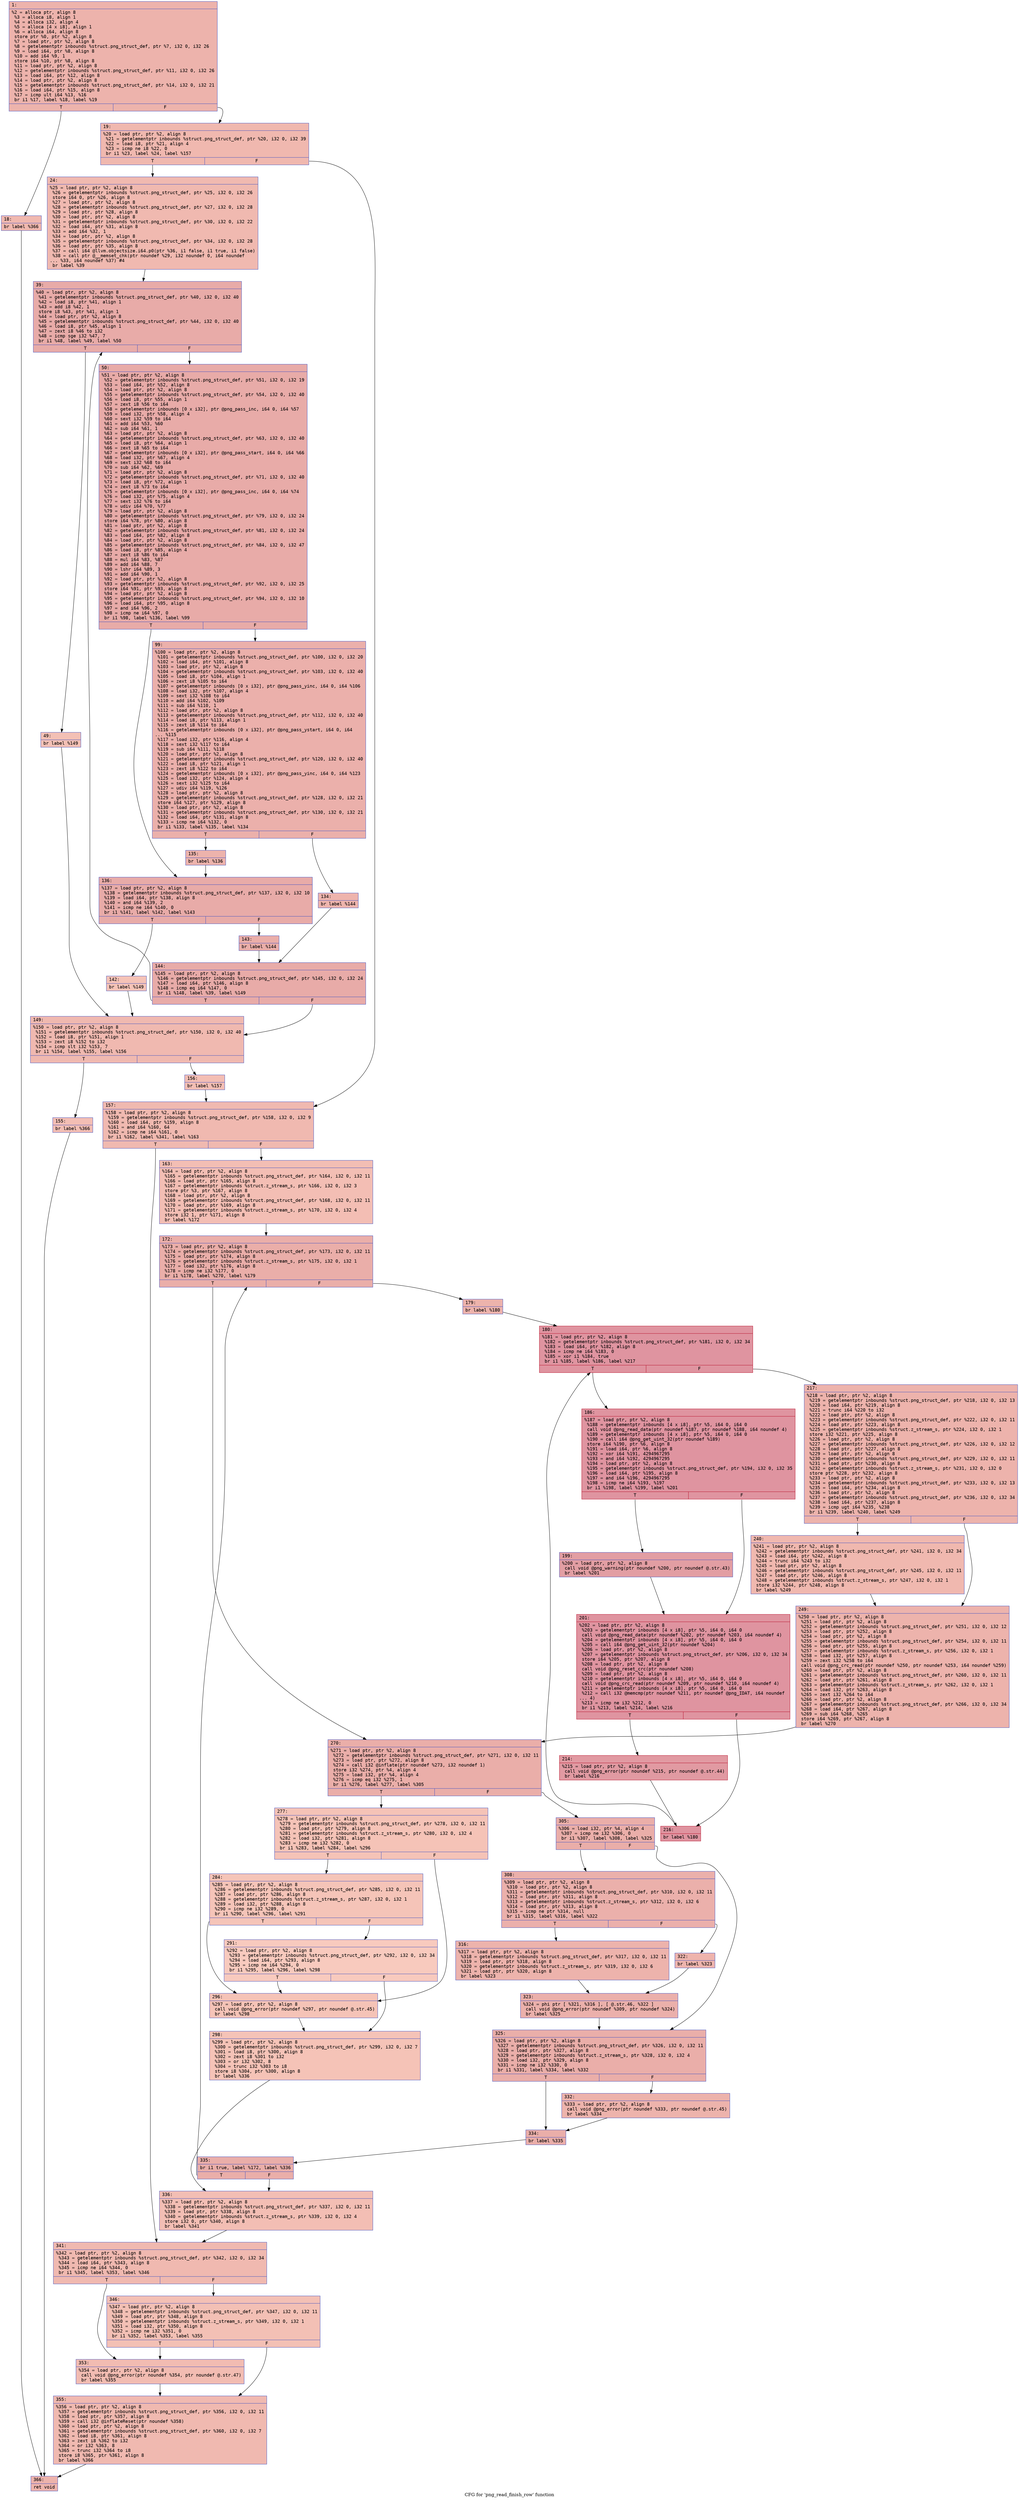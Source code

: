 digraph "CFG for 'png_read_finish_row' function" {
	label="CFG for 'png_read_finish_row' function";

	Node0x600001f61c70 [shape=record,color="#3d50c3ff", style=filled, fillcolor="#d6524470" fontname="Courier",label="{1:\l|  %2 = alloca ptr, align 8\l  %3 = alloca i8, align 1\l  %4 = alloca i32, align 4\l  %5 = alloca [4 x i8], align 1\l  %6 = alloca i64, align 8\l  store ptr %0, ptr %2, align 8\l  %7 = load ptr, ptr %2, align 8\l  %8 = getelementptr inbounds %struct.png_struct_def, ptr %7, i32 0, i32 26\l  %9 = load i64, ptr %8, align 8\l  %10 = add i64 %9, 1\l  store i64 %10, ptr %8, align 8\l  %11 = load ptr, ptr %2, align 8\l  %12 = getelementptr inbounds %struct.png_struct_def, ptr %11, i32 0, i32 26\l  %13 = load i64, ptr %12, align 8\l  %14 = load ptr, ptr %2, align 8\l  %15 = getelementptr inbounds %struct.png_struct_def, ptr %14, i32 0, i32 21\l  %16 = load i64, ptr %15, align 8\l  %17 = icmp ult i64 %13, %16\l  br i1 %17, label %18, label %19\l|{<s0>T|<s1>F}}"];
	Node0x600001f61c70:s0 -> Node0x600001f61cc0[tooltip="1 -> 18\nProbability 50.00%" ];
	Node0x600001f61c70:s1 -> Node0x600001f61d10[tooltip="1 -> 19\nProbability 50.00%" ];
	Node0x600001f61cc0 [shape=record,color="#3d50c3ff", style=filled, fillcolor="#dc5d4a70" fontname="Courier",label="{18:\l|  br label %366\l}"];
	Node0x600001f61cc0 -> Node0x600001f62c10[tooltip="18 -> 366\nProbability 100.00%" ];
	Node0x600001f61d10 [shape=record,color="#3d50c3ff", style=filled, fillcolor="#dc5d4a70" fontname="Courier",label="{19:\l|  %20 = load ptr, ptr %2, align 8\l  %21 = getelementptr inbounds %struct.png_struct_def, ptr %20, i32 0, i32 39\l  %22 = load i8, ptr %21, align 4\l  %23 = icmp ne i8 %22, 0\l  br i1 %23, label %24, label %157\l|{<s0>T|<s1>F}}"];
	Node0x600001f61d10:s0 -> Node0x600001f61d60[tooltip="19 -> 24\nProbability 62.50%" ];
	Node0x600001f61d10:s1 -> Node0x600001f621c0[tooltip="19 -> 157\nProbability 37.50%" ];
	Node0x600001f61d60 [shape=record,color="#3d50c3ff", style=filled, fillcolor="#de614d70" fontname="Courier",label="{24:\l|  %25 = load ptr, ptr %2, align 8\l  %26 = getelementptr inbounds %struct.png_struct_def, ptr %25, i32 0, i32 26\l  store i64 0, ptr %26, align 8\l  %27 = load ptr, ptr %2, align 8\l  %28 = getelementptr inbounds %struct.png_struct_def, ptr %27, i32 0, i32 28\l  %29 = load ptr, ptr %28, align 8\l  %30 = load ptr, ptr %2, align 8\l  %31 = getelementptr inbounds %struct.png_struct_def, ptr %30, i32 0, i32 22\l  %32 = load i64, ptr %31, align 8\l  %33 = add i64 %32, 1\l  %34 = load ptr, ptr %2, align 8\l  %35 = getelementptr inbounds %struct.png_struct_def, ptr %34, i32 0, i32 28\l  %36 = load ptr, ptr %35, align 8\l  %37 = call i64 @llvm.objectsize.i64.p0(ptr %36, i1 false, i1 true, i1 false)\l  %38 = call ptr @__memset_chk(ptr noundef %29, i32 noundef 0, i64 noundef\l... %33, i64 noundef %37) #4\l  br label %39\l}"];
	Node0x600001f61d60 -> Node0x600001f61db0[tooltip="24 -> 39\nProbability 100.00%" ];
	Node0x600001f61db0 [shape=record,color="#3d50c3ff", style=filled, fillcolor="#cc403a70" fontname="Courier",label="{39:\l|  %40 = load ptr, ptr %2, align 8\l  %41 = getelementptr inbounds %struct.png_struct_def, ptr %40, i32 0, i32 40\l  %42 = load i8, ptr %41, align 1\l  %43 = add i8 %42, 1\l  store i8 %43, ptr %41, align 1\l  %44 = load ptr, ptr %2, align 8\l  %45 = getelementptr inbounds %struct.png_struct_def, ptr %44, i32 0, i32 40\l  %46 = load i8, ptr %45, align 1\l  %47 = zext i8 %46 to i32\l  %48 = icmp sge i32 %47, 7\l  br i1 %48, label %49, label %50\l|{<s0>T|<s1>F}}"];
	Node0x600001f61db0:s0 -> Node0x600001f61e00[tooltip="39 -> 49\nProbability 3.12%" ];
	Node0x600001f61db0:s1 -> Node0x600001f61e50[tooltip="39 -> 50\nProbability 96.88%" ];
	Node0x600001f61e00 [shape=record,color="#3d50c3ff", style=filled, fillcolor="#e5705870" fontname="Courier",label="{49:\l|  br label %149\l}"];
	Node0x600001f61e00 -> Node0x600001f620d0[tooltip="49 -> 149\nProbability 100.00%" ];
	Node0x600001f61e50 [shape=record,color="#3d50c3ff", style=filled, fillcolor="#cc403a70" fontname="Courier",label="{50:\l|  %51 = load ptr, ptr %2, align 8\l  %52 = getelementptr inbounds %struct.png_struct_def, ptr %51, i32 0, i32 19\l  %53 = load i64, ptr %52, align 8\l  %54 = load ptr, ptr %2, align 8\l  %55 = getelementptr inbounds %struct.png_struct_def, ptr %54, i32 0, i32 40\l  %56 = load i8, ptr %55, align 1\l  %57 = zext i8 %56 to i64\l  %58 = getelementptr inbounds [0 x i32], ptr @png_pass_inc, i64 0, i64 %57\l  %59 = load i32, ptr %58, align 4\l  %60 = sext i32 %59 to i64\l  %61 = add i64 %53, %60\l  %62 = sub i64 %61, 1\l  %63 = load ptr, ptr %2, align 8\l  %64 = getelementptr inbounds %struct.png_struct_def, ptr %63, i32 0, i32 40\l  %65 = load i8, ptr %64, align 1\l  %66 = zext i8 %65 to i64\l  %67 = getelementptr inbounds [0 x i32], ptr @png_pass_start, i64 0, i64 %66\l  %68 = load i32, ptr %67, align 4\l  %69 = sext i32 %68 to i64\l  %70 = sub i64 %62, %69\l  %71 = load ptr, ptr %2, align 8\l  %72 = getelementptr inbounds %struct.png_struct_def, ptr %71, i32 0, i32 40\l  %73 = load i8, ptr %72, align 1\l  %74 = zext i8 %73 to i64\l  %75 = getelementptr inbounds [0 x i32], ptr @png_pass_inc, i64 0, i64 %74\l  %76 = load i32, ptr %75, align 4\l  %77 = sext i32 %76 to i64\l  %78 = udiv i64 %70, %77\l  %79 = load ptr, ptr %2, align 8\l  %80 = getelementptr inbounds %struct.png_struct_def, ptr %79, i32 0, i32 24\l  store i64 %78, ptr %80, align 8\l  %81 = load ptr, ptr %2, align 8\l  %82 = getelementptr inbounds %struct.png_struct_def, ptr %81, i32 0, i32 24\l  %83 = load i64, ptr %82, align 8\l  %84 = load ptr, ptr %2, align 8\l  %85 = getelementptr inbounds %struct.png_struct_def, ptr %84, i32 0, i32 47\l  %86 = load i8, ptr %85, align 4\l  %87 = zext i8 %86 to i64\l  %88 = mul i64 %83, %87\l  %89 = add i64 %88, 7\l  %90 = lshr i64 %89, 3\l  %91 = add i64 %90, 1\l  %92 = load ptr, ptr %2, align 8\l  %93 = getelementptr inbounds %struct.png_struct_def, ptr %92, i32 0, i32 25\l  store i64 %91, ptr %93, align 8\l  %94 = load ptr, ptr %2, align 8\l  %95 = getelementptr inbounds %struct.png_struct_def, ptr %94, i32 0, i32 10\l  %96 = load i64, ptr %95, align 8\l  %97 = and i64 %96, 2\l  %98 = icmp ne i64 %97, 0\l  br i1 %98, label %136, label %99\l|{<s0>T|<s1>F}}"];
	Node0x600001f61e50:s0 -> Node0x600001f61f90[tooltip="50 -> 136\nProbability 50.00%" ];
	Node0x600001f61e50:s1 -> Node0x600001f61ea0[tooltip="50 -> 99\nProbability 50.00%" ];
	Node0x600001f61ea0 [shape=record,color="#3d50c3ff", style=filled, fillcolor="#d24b4070" fontname="Courier",label="{99:\l|  %100 = load ptr, ptr %2, align 8\l  %101 = getelementptr inbounds %struct.png_struct_def, ptr %100, i32 0, i32 20\l  %102 = load i64, ptr %101, align 8\l  %103 = load ptr, ptr %2, align 8\l  %104 = getelementptr inbounds %struct.png_struct_def, ptr %103, i32 0, i32 40\l  %105 = load i8, ptr %104, align 1\l  %106 = zext i8 %105 to i64\l  %107 = getelementptr inbounds [0 x i32], ptr @png_pass_yinc, i64 0, i64 %106\l  %108 = load i32, ptr %107, align 4\l  %109 = sext i32 %108 to i64\l  %110 = add i64 %102, %109\l  %111 = sub i64 %110, 1\l  %112 = load ptr, ptr %2, align 8\l  %113 = getelementptr inbounds %struct.png_struct_def, ptr %112, i32 0, i32 40\l  %114 = load i8, ptr %113, align 1\l  %115 = zext i8 %114 to i64\l  %116 = getelementptr inbounds [0 x i32], ptr @png_pass_ystart, i64 0, i64\l... %115\l  %117 = load i32, ptr %116, align 4\l  %118 = sext i32 %117 to i64\l  %119 = sub i64 %111, %118\l  %120 = load ptr, ptr %2, align 8\l  %121 = getelementptr inbounds %struct.png_struct_def, ptr %120, i32 0, i32 40\l  %122 = load i8, ptr %121, align 1\l  %123 = zext i8 %122 to i64\l  %124 = getelementptr inbounds [0 x i32], ptr @png_pass_yinc, i64 0, i64 %123\l  %125 = load i32, ptr %124, align 4\l  %126 = sext i32 %125 to i64\l  %127 = udiv i64 %119, %126\l  %128 = load ptr, ptr %2, align 8\l  %129 = getelementptr inbounds %struct.png_struct_def, ptr %128, i32 0, i32 21\l  store i64 %127, ptr %129, align 8\l  %130 = load ptr, ptr %2, align 8\l  %131 = getelementptr inbounds %struct.png_struct_def, ptr %130, i32 0, i32 21\l  %132 = load i64, ptr %131, align 8\l  %133 = icmp ne i64 %132, 0\l  br i1 %133, label %135, label %134\l|{<s0>T|<s1>F}}"];
	Node0x600001f61ea0:s0 -> Node0x600001f61f40[tooltip="99 -> 135\nProbability 62.50%" ];
	Node0x600001f61ea0:s1 -> Node0x600001f61ef0[tooltip="99 -> 134\nProbability 37.50%" ];
	Node0x600001f61ef0 [shape=record,color="#3d50c3ff", style=filled, fillcolor="#d8564670" fontname="Courier",label="{134:\l|  br label %144\l}"];
	Node0x600001f61ef0 -> Node0x600001f62080[tooltip="134 -> 144\nProbability 100.00%" ];
	Node0x600001f61f40 [shape=record,color="#3d50c3ff", style=filled, fillcolor="#d6524470" fontname="Courier",label="{135:\l|  br label %136\l}"];
	Node0x600001f61f40 -> Node0x600001f61f90[tooltip="135 -> 136\nProbability 100.00%" ];
	Node0x600001f61f90 [shape=record,color="#3d50c3ff", style=filled, fillcolor="#cc403a70" fontname="Courier",label="{136:\l|  %137 = load ptr, ptr %2, align 8\l  %138 = getelementptr inbounds %struct.png_struct_def, ptr %137, i32 0, i32 10\l  %139 = load i64, ptr %138, align 8\l  %140 = and i64 %139, 2\l  %141 = icmp ne i64 %140, 0\l  br i1 %141, label %142, label %143\l|{<s0>T|<s1>F}}"];
	Node0x600001f61f90:s0 -> Node0x600001f61fe0[tooltip="136 -> 142\nProbability 3.12%" ];
	Node0x600001f61f90:s1 -> Node0x600001f62030[tooltip="136 -> 143\nProbability 96.88%" ];
	Node0x600001f61fe0 [shape=record,color="#3d50c3ff", style=filled, fillcolor="#e8765c70" fontname="Courier",label="{142:\l|  br label %149\l}"];
	Node0x600001f61fe0 -> Node0x600001f620d0[tooltip="142 -> 149\nProbability 100.00%" ];
	Node0x600001f62030 [shape=record,color="#3d50c3ff", style=filled, fillcolor="#d0473d70" fontname="Courier",label="{143:\l|  br label %144\l}"];
	Node0x600001f62030 -> Node0x600001f62080[tooltip="143 -> 144\nProbability 100.00%" ];
	Node0x600001f62080 [shape=record,color="#3d50c3ff", style=filled, fillcolor="#cc403a70" fontname="Courier",label="{144:\l|  %145 = load ptr, ptr %2, align 8\l  %146 = getelementptr inbounds %struct.png_struct_def, ptr %145, i32 0, i32 24\l  %147 = load i64, ptr %146, align 8\l  %148 = icmp eq i64 %147, 0\l  br i1 %148, label %39, label %149\l|{<s0>T|<s1>F}}"];
	Node0x600001f62080:s0 -> Node0x600001f61db0[tooltip="144 -> 39\nProbability 96.88%" ];
	Node0x600001f62080:s1 -> Node0x600001f620d0[tooltip="144 -> 149\nProbability 3.12%" ];
	Node0x600001f620d0 [shape=record,color="#3d50c3ff", style=filled, fillcolor="#de614d70" fontname="Courier",label="{149:\l|  %150 = load ptr, ptr %2, align 8\l  %151 = getelementptr inbounds %struct.png_struct_def, ptr %150, i32 0, i32 40\l  %152 = load i8, ptr %151, align 1\l  %153 = zext i8 %152 to i32\l  %154 = icmp slt i32 %153, 7\l  br i1 %154, label %155, label %156\l|{<s0>T|<s1>F}}"];
	Node0x600001f620d0:s0 -> Node0x600001f62120[tooltip="149 -> 155\nProbability 50.00%" ];
	Node0x600001f620d0:s1 -> Node0x600001f62170[tooltip="149 -> 156\nProbability 50.00%" ];
	Node0x600001f62120 [shape=record,color="#3d50c3ff", style=filled, fillcolor="#e36c5570" fontname="Courier",label="{155:\l|  br label %366\l}"];
	Node0x600001f62120 -> Node0x600001f62c10[tooltip="155 -> 366\nProbability 100.00%" ];
	Node0x600001f62170 [shape=record,color="#3d50c3ff", style=filled, fillcolor="#e36c5570" fontname="Courier",label="{156:\l|  br label %157\l}"];
	Node0x600001f62170 -> Node0x600001f621c0[tooltip="156 -> 157\nProbability 100.00%" ];
	Node0x600001f621c0 [shape=record,color="#3d50c3ff", style=filled, fillcolor="#de614d70" fontname="Courier",label="{157:\l|  %158 = load ptr, ptr %2, align 8\l  %159 = getelementptr inbounds %struct.png_struct_def, ptr %158, i32 0, i32 9\l  %160 = load i64, ptr %159, align 8\l  %161 = and i64 %160, 64\l  %162 = icmp ne i64 %161, 0\l  br i1 %162, label %341, label %163\l|{<s0>T|<s1>F}}"];
	Node0x600001f621c0:s0 -> Node0x600001f62ad0[tooltip="157 -> 341\nProbability 50.00%" ];
	Node0x600001f621c0:s1 -> Node0x600001f62210[tooltip="157 -> 163\nProbability 50.00%" ];
	Node0x600001f62210 [shape=record,color="#3d50c3ff", style=filled, fillcolor="#e36c5570" fontname="Courier",label="{163:\l|  %164 = load ptr, ptr %2, align 8\l  %165 = getelementptr inbounds %struct.png_struct_def, ptr %164, i32 0, i32 11\l  %166 = load ptr, ptr %165, align 8\l  %167 = getelementptr inbounds %struct.z_stream_s, ptr %166, i32 0, i32 3\l  store ptr %3, ptr %167, align 8\l  %168 = load ptr, ptr %2, align 8\l  %169 = getelementptr inbounds %struct.png_struct_def, ptr %168, i32 0, i32 11\l  %170 = load ptr, ptr %169, align 8\l  %171 = getelementptr inbounds %struct.z_stream_s, ptr %170, i32 0, i32 4\l  store i32 1, ptr %171, align 8\l  br label %172\l}"];
	Node0x600001f62210 -> Node0x600001f62260[tooltip="163 -> 172\nProbability 100.00%" ];
	Node0x600001f62260 [shape=record,color="#3d50c3ff", style=filled, fillcolor="#d0473d70" fontname="Courier",label="{172:\l|  %173 = load ptr, ptr %2, align 8\l  %174 = getelementptr inbounds %struct.png_struct_def, ptr %173, i32 0, i32 11\l  %175 = load ptr, ptr %174, align 8\l  %176 = getelementptr inbounds %struct.z_stream_s, ptr %175, i32 0, i32 1\l  %177 = load i32, ptr %176, align 8\l  %178 = icmp ne i32 %177, 0\l  br i1 %178, label %270, label %179\l|{<s0>T|<s1>F}}"];
	Node0x600001f62260:s0 -> Node0x600001f625d0[tooltip="172 -> 270\nProbability 62.50%" ];
	Node0x600001f62260:s1 -> Node0x600001f622b0[tooltip="172 -> 179\nProbability 37.50%" ];
	Node0x600001f622b0 [shape=record,color="#3d50c3ff", style=filled, fillcolor="#d6524470" fontname="Courier",label="{179:\l|  br label %180\l}"];
	Node0x600001f622b0 -> Node0x600001f62300[tooltip="179 -> 180\nProbability 100.00%" ];
	Node0x600001f62300 [shape=record,color="#b70d28ff", style=filled, fillcolor="#b70d2870" fontname="Courier",label="{180:\l|  %181 = load ptr, ptr %2, align 8\l  %182 = getelementptr inbounds %struct.png_struct_def, ptr %181, i32 0, i32 34\l  %183 = load i64, ptr %182, align 8\l  %184 = icmp ne i64 %183, 0\l  %185 = xor i1 %184, true\l  br i1 %185, label %186, label %217\l|{<s0>T|<s1>F}}"];
	Node0x600001f62300:s0 -> Node0x600001f62350[tooltip="180 -> 186\nProbability 96.88%" ];
	Node0x600001f62300:s1 -> Node0x600001f624e0[tooltip="180 -> 217\nProbability 3.12%" ];
	Node0x600001f62350 [shape=record,color="#b70d28ff", style=filled, fillcolor="#b70d2870" fontname="Courier",label="{186:\l|  %187 = load ptr, ptr %2, align 8\l  %188 = getelementptr inbounds [4 x i8], ptr %5, i64 0, i64 0\l  call void @png_read_data(ptr noundef %187, ptr noundef %188, i64 noundef 4)\l  %189 = getelementptr inbounds [4 x i8], ptr %5, i64 0, i64 0\l  %190 = call i64 @png_get_uint_32(ptr noundef %189)\l  store i64 %190, ptr %6, align 8\l  %191 = load i64, ptr %6, align 8\l  %192 = xor i64 %191, 4294967295\l  %193 = and i64 %192, 4294967295\l  %194 = load ptr, ptr %2, align 8\l  %195 = getelementptr inbounds %struct.png_struct_def, ptr %194, i32 0, i32 35\l  %196 = load i64, ptr %195, align 8\l  %197 = and i64 %196, 4294967295\l  %198 = icmp ne i64 %193, %197\l  br i1 %198, label %199, label %201\l|{<s0>T|<s1>F}}"];
	Node0x600001f62350:s0 -> Node0x600001f623a0[tooltip="186 -> 199\nProbability 50.00%" ];
	Node0x600001f62350:s1 -> Node0x600001f623f0[tooltip="186 -> 201\nProbability 50.00%" ];
	Node0x600001f623a0 [shape=record,color="#3d50c3ff", style=filled, fillcolor="#be242e70" fontname="Courier",label="{199:\l|  %200 = load ptr, ptr %2, align 8\l  call void @png_warning(ptr noundef %200, ptr noundef @.str.43)\l  br label %201\l}"];
	Node0x600001f623a0 -> Node0x600001f623f0[tooltip="199 -> 201\nProbability 100.00%" ];
	Node0x600001f623f0 [shape=record,color="#b70d28ff", style=filled, fillcolor="#b70d2870" fontname="Courier",label="{201:\l|  %202 = load ptr, ptr %2, align 8\l  %203 = getelementptr inbounds [4 x i8], ptr %5, i64 0, i64 0\l  call void @png_read_data(ptr noundef %202, ptr noundef %203, i64 noundef 4)\l  %204 = getelementptr inbounds [4 x i8], ptr %5, i64 0, i64 0\l  %205 = call i64 @png_get_uint_32(ptr noundef %204)\l  %206 = load ptr, ptr %2, align 8\l  %207 = getelementptr inbounds %struct.png_struct_def, ptr %206, i32 0, i32 34\l  store i64 %205, ptr %207, align 8\l  %208 = load ptr, ptr %2, align 8\l  call void @png_reset_crc(ptr noundef %208)\l  %209 = load ptr, ptr %2, align 8\l  %210 = getelementptr inbounds [4 x i8], ptr %5, i64 0, i64 0\l  call void @png_crc_read(ptr noundef %209, ptr noundef %210, i64 noundef 4)\l  %211 = getelementptr inbounds [4 x i8], ptr %5, i64 0, i64 0\l  %212 = call i32 @memcmp(ptr noundef %211, ptr noundef @png_IDAT, i64 noundef\l... 4)\l  %213 = icmp ne i32 %212, 0\l  br i1 %213, label %214, label %216\l|{<s0>T|<s1>F}}"];
	Node0x600001f623f0:s0 -> Node0x600001f62440[tooltip="201 -> 214\nProbability 62.50%" ];
	Node0x600001f623f0:s1 -> Node0x600001f62490[tooltip="201 -> 216\nProbability 37.50%" ];
	Node0x600001f62440 [shape=record,color="#b70d28ff", style=filled, fillcolor="#bb1b2c70" fontname="Courier",label="{214:\l|  %215 = load ptr, ptr %2, align 8\l  call void @png_error(ptr noundef %215, ptr noundef @.str.44)\l  br label %216\l}"];
	Node0x600001f62440 -> Node0x600001f62490[tooltip="214 -> 216\nProbability 100.00%" ];
	Node0x600001f62490 [shape=record,color="#b70d28ff", style=filled, fillcolor="#b70d2870" fontname="Courier",label="{216:\l|  br label %180\l}"];
	Node0x600001f62490 -> Node0x600001f62300[tooltip="216 -> 180\nProbability 100.00%" ];
	Node0x600001f624e0 [shape=record,color="#3d50c3ff", style=filled, fillcolor="#d6524470" fontname="Courier",label="{217:\l|  %218 = load ptr, ptr %2, align 8\l  %219 = getelementptr inbounds %struct.png_struct_def, ptr %218, i32 0, i32 13\l  %220 = load i64, ptr %219, align 8\l  %221 = trunc i64 %220 to i32\l  %222 = load ptr, ptr %2, align 8\l  %223 = getelementptr inbounds %struct.png_struct_def, ptr %222, i32 0, i32 11\l  %224 = load ptr, ptr %223, align 8\l  %225 = getelementptr inbounds %struct.z_stream_s, ptr %224, i32 0, i32 1\l  store i32 %221, ptr %225, align 8\l  %226 = load ptr, ptr %2, align 8\l  %227 = getelementptr inbounds %struct.png_struct_def, ptr %226, i32 0, i32 12\l  %228 = load ptr, ptr %227, align 8\l  %229 = load ptr, ptr %2, align 8\l  %230 = getelementptr inbounds %struct.png_struct_def, ptr %229, i32 0, i32 11\l  %231 = load ptr, ptr %230, align 8\l  %232 = getelementptr inbounds %struct.z_stream_s, ptr %231, i32 0, i32 0\l  store ptr %228, ptr %232, align 8\l  %233 = load ptr, ptr %2, align 8\l  %234 = getelementptr inbounds %struct.png_struct_def, ptr %233, i32 0, i32 13\l  %235 = load i64, ptr %234, align 8\l  %236 = load ptr, ptr %2, align 8\l  %237 = getelementptr inbounds %struct.png_struct_def, ptr %236, i32 0, i32 34\l  %238 = load i64, ptr %237, align 8\l  %239 = icmp ugt i64 %235, %238\l  br i1 %239, label %240, label %249\l|{<s0>T|<s1>F}}"];
	Node0x600001f624e0:s0 -> Node0x600001f62530[tooltip="217 -> 240\nProbability 50.00%" ];
	Node0x600001f624e0:s1 -> Node0x600001f62580[tooltip="217 -> 249\nProbability 50.00%" ];
	Node0x600001f62530 [shape=record,color="#3d50c3ff", style=filled, fillcolor="#dc5d4a70" fontname="Courier",label="{240:\l|  %241 = load ptr, ptr %2, align 8\l  %242 = getelementptr inbounds %struct.png_struct_def, ptr %241, i32 0, i32 34\l  %243 = load i64, ptr %242, align 8\l  %244 = trunc i64 %243 to i32\l  %245 = load ptr, ptr %2, align 8\l  %246 = getelementptr inbounds %struct.png_struct_def, ptr %245, i32 0, i32 11\l  %247 = load ptr, ptr %246, align 8\l  %248 = getelementptr inbounds %struct.z_stream_s, ptr %247, i32 0, i32 1\l  store i32 %244, ptr %248, align 8\l  br label %249\l}"];
	Node0x600001f62530 -> Node0x600001f62580[tooltip="240 -> 249\nProbability 100.00%" ];
	Node0x600001f62580 [shape=record,color="#3d50c3ff", style=filled, fillcolor="#d6524470" fontname="Courier",label="{249:\l|  %250 = load ptr, ptr %2, align 8\l  %251 = load ptr, ptr %2, align 8\l  %252 = getelementptr inbounds %struct.png_struct_def, ptr %251, i32 0, i32 12\l  %253 = load ptr, ptr %252, align 8\l  %254 = load ptr, ptr %2, align 8\l  %255 = getelementptr inbounds %struct.png_struct_def, ptr %254, i32 0, i32 11\l  %256 = load ptr, ptr %255, align 8\l  %257 = getelementptr inbounds %struct.z_stream_s, ptr %256, i32 0, i32 1\l  %258 = load i32, ptr %257, align 8\l  %259 = zext i32 %258 to i64\l  call void @png_crc_read(ptr noundef %250, ptr noundef %253, i64 noundef %259)\l  %260 = load ptr, ptr %2, align 8\l  %261 = getelementptr inbounds %struct.png_struct_def, ptr %260, i32 0, i32 11\l  %262 = load ptr, ptr %261, align 8\l  %263 = getelementptr inbounds %struct.z_stream_s, ptr %262, i32 0, i32 1\l  %264 = load i32, ptr %263, align 8\l  %265 = zext i32 %264 to i64\l  %266 = load ptr, ptr %2, align 8\l  %267 = getelementptr inbounds %struct.png_struct_def, ptr %266, i32 0, i32 34\l  %268 = load i64, ptr %267, align 8\l  %269 = sub i64 %268, %265\l  store i64 %269, ptr %267, align 8\l  br label %270\l}"];
	Node0x600001f62580 -> Node0x600001f625d0[tooltip="249 -> 270\nProbability 100.00%" ];
	Node0x600001f625d0 [shape=record,color="#3d50c3ff", style=filled, fillcolor="#d0473d70" fontname="Courier",label="{270:\l|  %271 = load ptr, ptr %2, align 8\l  %272 = getelementptr inbounds %struct.png_struct_def, ptr %271, i32 0, i32 11\l  %273 = load ptr, ptr %272, align 8\l  %274 = call i32 @inflate(ptr noundef %273, i32 noundef 1)\l  store i32 %274, ptr %4, align 4\l  %275 = load i32, ptr %4, align 4\l  %276 = icmp eq i32 %275, 1\l  br i1 %276, label %277, label %305\l|{<s0>T|<s1>F}}"];
	Node0x600001f625d0:s0 -> Node0x600001f62620[tooltip="270 -> 277\nProbability 3.12%" ];
	Node0x600001f625d0:s1 -> Node0x600001f627b0[tooltip="270 -> 305\nProbability 96.88%" ];
	Node0x600001f62620 [shape=record,color="#3d50c3ff", style=filled, fillcolor="#e8765c70" fontname="Courier",label="{277:\l|  %278 = load ptr, ptr %2, align 8\l  %279 = getelementptr inbounds %struct.png_struct_def, ptr %278, i32 0, i32 11\l  %280 = load ptr, ptr %279, align 8\l  %281 = getelementptr inbounds %struct.z_stream_s, ptr %280, i32 0, i32 4\l  %282 = load i32, ptr %281, align 8\l  %283 = icmp ne i32 %282, 0\l  br i1 %283, label %284, label %296\l|{<s0>T|<s1>F}}"];
	Node0x600001f62620:s0 -> Node0x600001f62670[tooltip="277 -> 284\nProbability 62.50%" ];
	Node0x600001f62620:s1 -> Node0x600001f62710[tooltip="277 -> 296\nProbability 37.50%" ];
	Node0x600001f62670 [shape=record,color="#3d50c3ff", style=filled, fillcolor="#e97a5f70" fontname="Courier",label="{284:\l|  %285 = load ptr, ptr %2, align 8\l  %286 = getelementptr inbounds %struct.png_struct_def, ptr %285, i32 0, i32 11\l  %287 = load ptr, ptr %286, align 8\l  %288 = getelementptr inbounds %struct.z_stream_s, ptr %287, i32 0, i32 1\l  %289 = load i32, ptr %288, align 8\l  %290 = icmp ne i32 %289, 0\l  br i1 %290, label %296, label %291\l|{<s0>T|<s1>F}}"];
	Node0x600001f62670:s0 -> Node0x600001f62710[tooltip="284 -> 296\nProbability 62.50%" ];
	Node0x600001f62670:s1 -> Node0x600001f626c0[tooltip="284 -> 291\nProbability 37.50%" ];
	Node0x600001f626c0 [shape=record,color="#3d50c3ff", style=filled, fillcolor="#ef886b70" fontname="Courier",label="{291:\l|  %292 = load ptr, ptr %2, align 8\l  %293 = getelementptr inbounds %struct.png_struct_def, ptr %292, i32 0, i32 34\l  %294 = load i64, ptr %293, align 8\l  %295 = icmp ne i64 %294, 0\l  br i1 %295, label %296, label %298\l|{<s0>T|<s1>F}}"];
	Node0x600001f626c0:s0 -> Node0x600001f62710[tooltip="291 -> 296\nProbability 62.50%" ];
	Node0x600001f626c0:s1 -> Node0x600001f62760[tooltip="291 -> 298\nProbability 37.50%" ];
	Node0x600001f62710 [shape=record,color="#3d50c3ff", style=filled, fillcolor="#e8765c70" fontname="Courier",label="{296:\l|  %297 = load ptr, ptr %2, align 8\l  call void @png_error(ptr noundef %297, ptr noundef @.str.45)\l  br label %298\l}"];
	Node0x600001f62710 -> Node0x600001f62760[tooltip="296 -> 298\nProbability 100.00%" ];
	Node0x600001f62760 [shape=record,color="#3d50c3ff", style=filled, fillcolor="#e8765c70" fontname="Courier",label="{298:\l|  %299 = load ptr, ptr %2, align 8\l  %300 = getelementptr inbounds %struct.png_struct_def, ptr %299, i32 0, i32 7\l  %301 = load i8, ptr %300, align 8\l  %302 = zext i8 %301 to i32\l  %303 = or i32 %302, 8\l  %304 = trunc i32 %303 to i8\l  store i8 %304, ptr %300, align 8\l  br label %336\l}"];
	Node0x600001f62760 -> Node0x600001f62a80[tooltip="298 -> 336\nProbability 100.00%" ];
	Node0x600001f627b0 [shape=record,color="#3d50c3ff", style=filled, fillcolor="#d0473d70" fontname="Courier",label="{305:\l|  %306 = load i32, ptr %4, align 4\l  %307 = icmp ne i32 %306, 0\l  br i1 %307, label %308, label %325\l|{<s0>T|<s1>F}}"];
	Node0x600001f627b0:s0 -> Node0x600001f62800[tooltip="305 -> 308\nProbability 62.50%" ];
	Node0x600001f627b0:s1 -> Node0x600001f62940[tooltip="305 -> 325\nProbability 37.50%" ];
	Node0x600001f62800 [shape=record,color="#3d50c3ff", style=filled, fillcolor="#d24b4070" fontname="Courier",label="{308:\l|  %309 = load ptr, ptr %2, align 8\l  %310 = load ptr, ptr %2, align 8\l  %311 = getelementptr inbounds %struct.png_struct_def, ptr %310, i32 0, i32 11\l  %312 = load ptr, ptr %311, align 8\l  %313 = getelementptr inbounds %struct.z_stream_s, ptr %312, i32 0, i32 6\l  %314 = load ptr, ptr %313, align 8\l  %315 = icmp ne ptr %314, null\l  br i1 %315, label %316, label %322\l|{<s0>T|<s1>F}}"];
	Node0x600001f62800:s0 -> Node0x600001f62850[tooltip="308 -> 316\nProbability 62.50%" ];
	Node0x600001f62800:s1 -> Node0x600001f628a0[tooltip="308 -> 322\nProbability 37.50%" ];
	Node0x600001f62850 [shape=record,color="#3d50c3ff", style=filled, fillcolor="#d6524470" fontname="Courier",label="{316:\l|  %317 = load ptr, ptr %2, align 8\l  %318 = getelementptr inbounds %struct.png_struct_def, ptr %317, i32 0, i32 11\l  %319 = load ptr, ptr %318, align 8\l  %320 = getelementptr inbounds %struct.z_stream_s, ptr %319, i32 0, i32 6\l  %321 = load ptr, ptr %320, align 8\l  br label %323\l}"];
	Node0x600001f62850 -> Node0x600001f628f0[tooltip="316 -> 323\nProbability 100.00%" ];
	Node0x600001f628a0 [shape=record,color="#3d50c3ff", style=filled, fillcolor="#d8564670" fontname="Courier",label="{322:\l|  br label %323\l}"];
	Node0x600001f628a0 -> Node0x600001f628f0[tooltip="322 -> 323\nProbability 100.00%" ];
	Node0x600001f628f0 [shape=record,color="#3d50c3ff", style=filled, fillcolor="#d24b4070" fontname="Courier",label="{323:\l|  %324 = phi ptr [ %321, %316 ], [ @.str.46, %322 ]\l  call void @png_error(ptr noundef %309, ptr noundef %324)\l  br label %325\l}"];
	Node0x600001f628f0 -> Node0x600001f62940[tooltip="323 -> 325\nProbability 100.00%" ];
	Node0x600001f62940 [shape=record,color="#3d50c3ff", style=filled, fillcolor="#d0473d70" fontname="Courier",label="{325:\l|  %326 = load ptr, ptr %2, align 8\l  %327 = getelementptr inbounds %struct.png_struct_def, ptr %326, i32 0, i32 11\l  %328 = load ptr, ptr %327, align 8\l  %329 = getelementptr inbounds %struct.z_stream_s, ptr %328, i32 0, i32 4\l  %330 = load i32, ptr %329, align 8\l  %331 = icmp ne i32 %330, 0\l  br i1 %331, label %334, label %332\l|{<s0>T|<s1>F}}"];
	Node0x600001f62940:s0 -> Node0x600001f629e0[tooltip="325 -> 334\nProbability 62.50%" ];
	Node0x600001f62940:s1 -> Node0x600001f62990[tooltip="325 -> 332\nProbability 37.50%" ];
	Node0x600001f62990 [shape=record,color="#3d50c3ff", style=filled, fillcolor="#d6524470" fontname="Courier",label="{332:\l|  %333 = load ptr, ptr %2, align 8\l  call void @png_error(ptr noundef %333, ptr noundef @.str.45)\l  br label %334\l}"];
	Node0x600001f62990 -> Node0x600001f629e0[tooltip="332 -> 334\nProbability 100.00%" ];
	Node0x600001f629e0 [shape=record,color="#3d50c3ff", style=filled, fillcolor="#d0473d70" fontname="Courier",label="{334:\l|  br label %335\l}"];
	Node0x600001f629e0 -> Node0x600001f62a30[tooltip="334 -> 335\nProbability 100.00%" ];
	Node0x600001f62a30 [shape=record,color="#3d50c3ff", style=filled, fillcolor="#d0473d70" fontname="Courier",label="{335:\l|  br i1 true, label %172, label %336\l|{<s0>T|<s1>F}}"];
	Node0x600001f62a30:s0 -> Node0x600001f62260[tooltip="335 -> 172\nProbability 96.88%" ];
	Node0x600001f62a30:s1 -> Node0x600001f62a80[tooltip="335 -> 336\nProbability 3.12%" ];
	Node0x600001f62a80 [shape=record,color="#3d50c3ff", style=filled, fillcolor="#e36c5570" fontname="Courier",label="{336:\l|  %337 = load ptr, ptr %2, align 8\l  %338 = getelementptr inbounds %struct.png_struct_def, ptr %337, i32 0, i32 11\l  %339 = load ptr, ptr %338, align 8\l  %340 = getelementptr inbounds %struct.z_stream_s, ptr %339, i32 0, i32 4\l  store i32 0, ptr %340, align 8\l  br label %341\l}"];
	Node0x600001f62a80 -> Node0x600001f62ad0[tooltip="336 -> 341\nProbability 100.00%" ];
	Node0x600001f62ad0 [shape=record,color="#3d50c3ff", style=filled, fillcolor="#de614d70" fontname="Courier",label="{341:\l|  %342 = load ptr, ptr %2, align 8\l  %343 = getelementptr inbounds %struct.png_struct_def, ptr %342, i32 0, i32 34\l  %344 = load i64, ptr %343, align 8\l  %345 = icmp ne i64 %344, 0\l  br i1 %345, label %353, label %346\l|{<s0>T|<s1>F}}"];
	Node0x600001f62ad0:s0 -> Node0x600001f62b70[tooltip="341 -> 353\nProbability 62.50%" ];
	Node0x600001f62ad0:s1 -> Node0x600001f62b20[tooltip="341 -> 346\nProbability 37.50%" ];
	Node0x600001f62b20 [shape=record,color="#3d50c3ff", style=filled, fillcolor="#e5705870" fontname="Courier",label="{346:\l|  %347 = load ptr, ptr %2, align 8\l  %348 = getelementptr inbounds %struct.png_struct_def, ptr %347, i32 0, i32 11\l  %349 = load ptr, ptr %348, align 8\l  %350 = getelementptr inbounds %struct.z_stream_s, ptr %349, i32 0, i32 1\l  %351 = load i32, ptr %350, align 8\l  %352 = icmp ne i32 %351, 0\l  br i1 %352, label %353, label %355\l|{<s0>T|<s1>F}}"];
	Node0x600001f62b20:s0 -> Node0x600001f62b70[tooltip="346 -> 353\nProbability 62.50%" ];
	Node0x600001f62b20:s1 -> Node0x600001f62bc0[tooltip="346 -> 355\nProbability 37.50%" ];
	Node0x600001f62b70 [shape=record,color="#3d50c3ff", style=filled, fillcolor="#e1675170" fontname="Courier",label="{353:\l|  %354 = load ptr, ptr %2, align 8\l  call void @png_error(ptr noundef %354, ptr noundef @.str.47)\l  br label %355\l}"];
	Node0x600001f62b70 -> Node0x600001f62bc0[tooltip="353 -> 355\nProbability 100.00%" ];
	Node0x600001f62bc0 [shape=record,color="#3d50c3ff", style=filled, fillcolor="#de614d70" fontname="Courier",label="{355:\l|  %356 = load ptr, ptr %2, align 8\l  %357 = getelementptr inbounds %struct.png_struct_def, ptr %356, i32 0, i32 11\l  %358 = load ptr, ptr %357, align 8\l  %359 = call i32 @inflateReset(ptr noundef %358)\l  %360 = load ptr, ptr %2, align 8\l  %361 = getelementptr inbounds %struct.png_struct_def, ptr %360, i32 0, i32 7\l  %362 = load i8, ptr %361, align 8\l  %363 = zext i8 %362 to i32\l  %364 = or i32 %363, 8\l  %365 = trunc i32 %364 to i8\l  store i8 %365, ptr %361, align 8\l  br label %366\l}"];
	Node0x600001f62bc0 -> Node0x600001f62c10[tooltip="355 -> 366\nProbability 100.00%" ];
	Node0x600001f62c10 [shape=record,color="#3d50c3ff", style=filled, fillcolor="#d6524470" fontname="Courier",label="{366:\l|  ret void\l}"];
}
